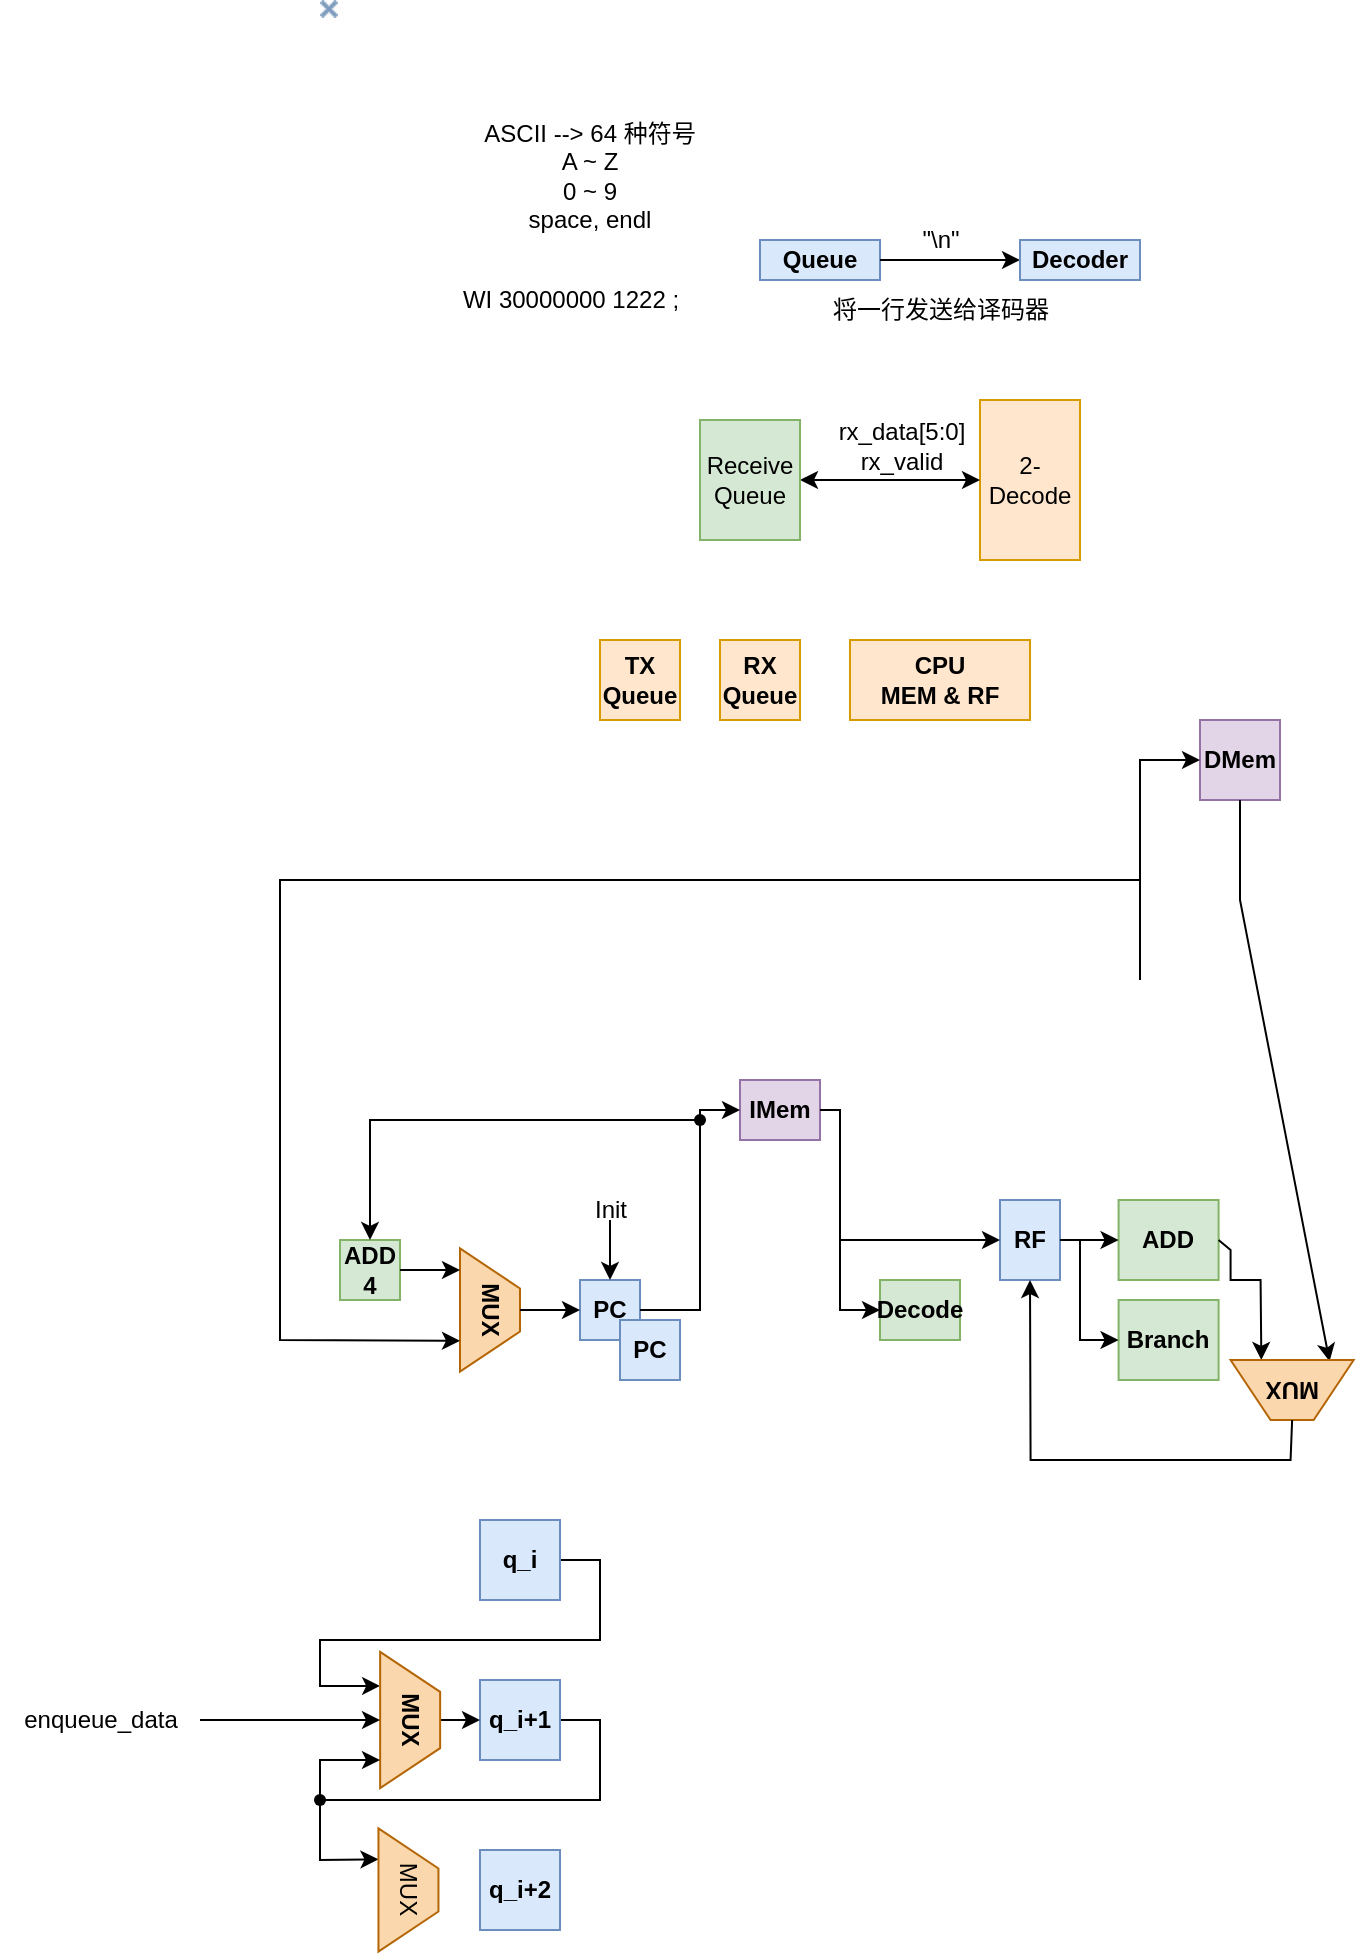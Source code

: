<mxfile>
    <diagram id="txsPoS4Ay9zSqUKMiFD1" name="第 1 页">
        <mxGraphModel dx="1241" dy="267" grid="1" gridSize="10" guides="1" tooltips="1" connect="1" arrows="1" fold="1" page="1" pageScale="1" pageWidth="827" pageHeight="1169" background="#FFFFFF" math="0" shadow="0">
            <root>
                <mxCell id="0"/>
                <mxCell id="1" parent="0"/>
                <mxCell id="2" value="" style="shape=image;verticalLabelPosition=bottom;labelBackgroundColor=default;verticalAlign=top;aspect=fixed;imageAspect=0;image=data:image/png,iVBORw0KGgoAAAANSUhEUgAAAAkAAAAJAQMAAADaX5RTAAAABlBMVEV7mr3///+wksspAAAAAnRSTlP/AOW3MEoAAAAdSURBVAgdY9jXwCDDwNDRwHCwgeExmASygSL7GgB12QiqNHZZIwAAAABJRU5ErkJggg==;" parent="1" vertex="1">
                    <mxGeometry width="9" height="9" as="geometry"/>
                </mxCell>
                <mxCell id="3" value="&lt;font color=&quot;#000000&quot;&gt;RX&lt;br&gt;Queue&lt;br&gt;&lt;/font&gt;" style="rounded=0;whiteSpace=wrap;html=1;fillColor=#ffe6cc;strokeColor=#d79b00;fontStyle=1" parent="1" vertex="1">
                    <mxGeometry x="200" y="320" width="40" height="40" as="geometry"/>
                </mxCell>
                <mxCell id="4" value="&lt;font color=&quot;#000000&quot;&gt;2-Decode&lt;/font&gt;" style="rounded=0;whiteSpace=wrap;html=1;fillColor=#ffe6cc;strokeColor=#d79b00;" parent="1" vertex="1">
                    <mxGeometry x="330" y="200" width="50" height="80" as="geometry"/>
                </mxCell>
                <mxCell id="5" value="" style="endArrow=classic;startArrow=classic;html=1;fontColor=#000000;entryX=0;entryY=0.5;entryDx=0;entryDy=0;strokeColor=#000000;" parent="1" target="4" edge="1">
                    <mxGeometry width="50" height="50" relative="1" as="geometry">
                        <mxPoint x="240" y="240" as="sourcePoint"/>
                        <mxPoint x="340" y="220" as="targetPoint"/>
                    </mxGeometry>
                </mxCell>
                <mxCell id="6" value="rx_data[5:0]&lt;br&gt;rx_valid" style="text;html=1;strokeColor=none;fillColor=none;align=center;verticalAlign=middle;whiteSpace=wrap;rounded=0;fontColor=#000000;" parent="1" vertex="1">
                    <mxGeometry x="261" y="208" width="60" height="30" as="geometry"/>
                </mxCell>
                <mxCell id="24" value="Queue" style="rounded=0;whiteSpace=wrap;html=1;fillColor=#dae8fc;strokeColor=#6c8ebf;fontStyle=1;fontColor=#000000;" parent="1" vertex="1">
                    <mxGeometry x="220" y="120" width="60" height="20" as="geometry"/>
                </mxCell>
                <mxCell id="26" value="" style="endArrow=classic;html=1;fontColor=#000000;strokeColor=#000000;exitX=1;exitY=0.5;exitDx=0;exitDy=0;" parent="1" source="24" edge="1">
                    <mxGeometry width="50" height="50" relative="1" as="geometry">
                        <mxPoint x="300" y="160" as="sourcePoint"/>
                        <mxPoint x="350" y="130" as="targetPoint"/>
                    </mxGeometry>
                </mxCell>
                <mxCell id="27" value="&quot;\n&quot;" style="text;html=1;align=center;verticalAlign=middle;resizable=0;points=[];autosize=1;strokeColor=none;fillColor=none;fontColor=#000000;" parent="1" vertex="1">
                    <mxGeometry x="290" y="105" width="40" height="30" as="geometry"/>
                </mxCell>
                <mxCell id="28" value="将一行发送给译码器" style="text;html=1;align=center;verticalAlign=middle;resizable=0;points=[];autosize=1;strokeColor=none;fillColor=none;fontColor=#000000;" parent="1" vertex="1">
                    <mxGeometry x="245" y="140" width="130" height="30" as="geometry"/>
                </mxCell>
                <mxCell id="29" value="Decoder" style="rounded=0;whiteSpace=wrap;html=1;fillColor=#dae8fc;strokeColor=#6c8ebf;fontStyle=1;fontColor=#000000;" parent="1" vertex="1">
                    <mxGeometry x="350" y="120" width="60" height="20" as="geometry"/>
                </mxCell>
                <mxCell id="30" value="ASCII --&amp;gt; 64 种符号&lt;br&gt;A ~ Z&lt;br&gt;0 ~ 9&lt;br&gt;space, endl&lt;br&gt;" style="text;html=1;strokeColor=none;fillColor=none;align=center;verticalAlign=middle;whiteSpace=wrap;rounded=0;fontColor=#000000;" parent="1" vertex="1">
                    <mxGeometry x="80" y="75" width="110" height="25" as="geometry"/>
                </mxCell>
                <mxCell id="31" value="&lt;font color=&quot;#000000&quot;&gt;Decode&lt;/font&gt;" style="rounded=0;whiteSpace=wrap;html=1;fillColor=#d5e8d4;strokeColor=#82b366;fontStyle=1" parent="1" vertex="1">
                    <mxGeometry x="280" y="640" width="40" height="30" as="geometry"/>
                </mxCell>
                <mxCell id="32" value="WI 30000000 1222 ;" style="text;html=1;align=center;verticalAlign=middle;resizable=0;points=[];autosize=1;strokeColor=none;fillColor=none;fontColor=#000000;" parent="1" vertex="1">
                    <mxGeometry x="60" y="135" width="130" height="30" as="geometry"/>
                </mxCell>
                <mxCell id="33" value="&lt;font color=&quot;#000000&quot;&gt;Receive&lt;br&gt;Queue&lt;br&gt;&lt;/font&gt;" style="rounded=0;whiteSpace=wrap;html=1;fillColor=#d5e8d4;strokeColor=#82b366;" parent="1" vertex="1">
                    <mxGeometry x="190" y="210" width="50" height="60" as="geometry"/>
                </mxCell>
                <mxCell id="38" value="&lt;font color=&quot;#000000&quot;&gt;IMem&lt;br&gt;&lt;/font&gt;" style="rounded=0;whiteSpace=wrap;html=1;fillColor=#e1d5e7;strokeColor=#9673a6;fontStyle=1" parent="1" vertex="1">
                    <mxGeometry x="210" y="540" width="40" height="30" as="geometry"/>
                </mxCell>
                <mxCell id="39" value="" style="endArrow=classic;html=1;strokeColor=#000000;fontColor=#000000;exitX=1;exitY=0.5;exitDx=0;exitDy=0;rounded=0;entryX=0;entryY=0.5;entryDx=0;entryDy=0;" parent="1" source="38" target="31" edge="1">
                    <mxGeometry width="50" height="50" relative="1" as="geometry">
                        <mxPoint x="265" y="410" as="sourcePoint"/>
                        <mxPoint x="315" y="360" as="targetPoint"/>
                        <Array as="points">
                            <mxPoint x="260" y="555"/>
                            <mxPoint x="260" y="655"/>
                        </Array>
                    </mxGeometry>
                </mxCell>
                <mxCell id="40" value="&lt;font color=&quot;#000000&quot;&gt;RF&lt;/font&gt;" style="rounded=0;whiteSpace=wrap;html=1;fillColor=#dae8fc;strokeColor=#6c8ebf;fontStyle=1" parent="1" vertex="1">
                    <mxGeometry x="340" y="600" width="30" height="40" as="geometry"/>
                </mxCell>
                <mxCell id="42" value="&lt;font color=&quot;#000000&quot;&gt;ADD&lt;/font&gt;" style="rounded=0;whiteSpace=wrap;html=1;fillColor=#d5e8d4;strokeColor=#82b366;fontStyle=1" parent="1" vertex="1">
                    <mxGeometry x="399.29" y="600" width="50" height="40" as="geometry"/>
                </mxCell>
                <mxCell id="43" value="&lt;font color=&quot;#000000&quot;&gt;DMem&lt;br&gt;&lt;/font&gt;" style="rounded=0;whiteSpace=wrap;html=1;fillColor=#e1d5e7;strokeColor=#9673a6;fontStyle=1" parent="1" vertex="1">
                    <mxGeometry x="440" y="360" width="40" height="40" as="geometry"/>
                </mxCell>
                <mxCell id="44" value="&lt;font color=&quot;#000000&quot;&gt;CPU&lt;br&gt;MEM &amp;amp; RF&lt;br&gt;&lt;/font&gt;" style="rounded=0;whiteSpace=wrap;html=1;fillColor=#ffe6cc;strokeColor=#d79b00;fontStyle=1" parent="1" vertex="1">
                    <mxGeometry x="265" y="320" width="90" height="40" as="geometry"/>
                </mxCell>
                <mxCell id="45" value="&lt;font color=&quot;#000000&quot;&gt;TX&lt;br&gt;Queue&lt;br&gt;&lt;/font&gt;" style="rounded=0;whiteSpace=wrap;html=1;fillColor=#ffe6cc;strokeColor=#d79b00;fontStyle=1" parent="1" vertex="1">
                    <mxGeometry x="140" y="320" width="40" height="40" as="geometry"/>
                </mxCell>
                <mxCell id="46" value="" style="endArrow=classic;html=1;strokeColor=#000000;fontColor=#000000;exitX=1;exitY=0.5;exitDx=0;exitDy=0;rounded=0;entryX=0.75;entryY=1;entryDx=0;entryDy=0;" parent="1" source="42" target="74" edge="1">
                    <mxGeometry width="50" height="50" relative="1" as="geometry">
                        <mxPoint x="450.29" y="600" as="sourcePoint"/>
                        <mxPoint x="455.29" y="670" as="targetPoint"/>
                        <Array as="points">
                            <mxPoint x="455.29" y="625"/>
                            <mxPoint x="455.29" y="640"/>
                            <mxPoint x="470.29" y="640"/>
                        </Array>
                    </mxGeometry>
                </mxCell>
                <mxCell id="51" value="&lt;font color=&quot;#000000&quot;&gt;PC&lt;/font&gt;" style="rounded=0;whiteSpace=wrap;html=1;fillColor=#dae8fc;strokeColor=#6c8ebf;fontStyle=1" parent="1" vertex="1">
                    <mxGeometry x="130" y="640" width="30" height="30" as="geometry"/>
                </mxCell>
                <mxCell id="52" value="&lt;font color=&quot;#000000&quot;&gt;ADD&lt;br&gt;4&lt;br&gt;&lt;/font&gt;" style="rounded=0;whiteSpace=wrap;html=1;fillColor=#d5e8d4;strokeColor=#82b366;fontStyle=1" parent="1" vertex="1">
                    <mxGeometry x="10" y="620" width="30" height="30" as="geometry"/>
                </mxCell>
                <mxCell id="56" value="&lt;font color=&quot;#000000&quot;&gt;Branch&lt;/font&gt;" style="rounded=0;whiteSpace=wrap;html=1;fillColor=#d5e8d4;strokeColor=#82b366;fontStyle=1" parent="1" vertex="1">
                    <mxGeometry x="399.29" y="650" width="50" height="40" as="geometry"/>
                </mxCell>
                <mxCell id="57" value="MUX" style="shape=trapezoid;perimeter=trapezoidPerimeter;whiteSpace=wrap;html=1;fixedSize=1;fillColor=#fad7ac;strokeColor=#b46504;fontColor=#000000;fontStyle=1;rotation=90;" parent="1" vertex="1">
                    <mxGeometry x="54.22" y="640" width="61.55" height="30" as="geometry"/>
                </mxCell>
                <mxCell id="60" value="" style="endArrow=classic;html=1;strokeColor=#000000;fontColor=#000000;exitX=1;exitY=0.5;exitDx=0;exitDy=0;" parent="1" source="52" edge="1">
                    <mxGeometry width="50" height="50" relative="1" as="geometry">
                        <mxPoint x="40" y="640" as="sourcePoint"/>
                        <mxPoint x="70" y="635" as="targetPoint"/>
                    </mxGeometry>
                </mxCell>
                <mxCell id="63" value="" style="endArrow=classic;html=1;strokeColor=#000000;fontColor=#000000;exitX=1;exitY=0.5;exitDx=0;exitDy=0;" parent="1" edge="1">
                    <mxGeometry width="50" height="50" relative="1" as="geometry">
                        <mxPoint x="100" y="655" as="sourcePoint"/>
                        <mxPoint x="130" y="655" as="targetPoint"/>
                    </mxGeometry>
                </mxCell>
                <mxCell id="66" value="" style="endArrow=classic;html=1;strokeColor=#000000;fontColor=#000000;entryX=0;entryY=0.5;entryDx=0;entryDy=0;rounded=0;exitDx=0;exitDy=0;startArrow=none;" parent="1" source="79" target="38" edge="1">
                    <mxGeometry width="50" height="50" relative="1" as="geometry">
                        <mxPoint x="220" y="520" as="sourcePoint"/>
                        <mxPoint x="240" y="540" as="targetPoint"/>
                        <Array as="points">
                            <mxPoint x="190" y="555"/>
                        </Array>
                    </mxGeometry>
                </mxCell>
                <mxCell id="67" value="" style="endArrow=classic;html=1;strokeColor=#000000;fontColor=#000000;rounded=0;entryX=0;entryY=0.5;entryDx=0;entryDy=0;" parent="1" target="40" edge="1">
                    <mxGeometry width="50" height="50" relative="1" as="geometry">
                        <mxPoint x="260" y="620" as="sourcePoint"/>
                        <mxPoint x="270" y="510" as="targetPoint"/>
                    </mxGeometry>
                </mxCell>
                <mxCell id="68" value="" style="endArrow=classic;html=1;strokeColor=#000000;fontColor=#000000;exitX=1;exitY=0.5;exitDx=0;exitDy=0;rounded=0;entryX=0;entryY=0.5;entryDx=0;entryDy=0;" parent="1" source="40" target="42" edge="1">
                    <mxGeometry width="50" height="50" relative="1" as="geometry">
                        <mxPoint x="400" y="555" as="sourcePoint"/>
                        <mxPoint x="390" y="620" as="targetPoint"/>
                    </mxGeometry>
                </mxCell>
                <mxCell id="69" value="" style="endArrow=classic;html=1;strokeColor=#000000;fontColor=#000000;rounded=0;entryX=0;entryY=0.5;entryDx=0;entryDy=0;" parent="1" target="56" edge="1">
                    <mxGeometry width="50" height="50" relative="1" as="geometry">
                        <mxPoint x="380" y="620" as="sourcePoint"/>
                        <mxPoint x="385.29" y="660" as="targetPoint"/>
                        <Array as="points">
                            <mxPoint x="380" y="670"/>
                        </Array>
                    </mxGeometry>
                </mxCell>
                <mxCell id="70" value="" style="endArrow=classic;html=1;strokeColor=#000000;fontColor=#000000;rounded=0;entryX=0.75;entryY=1;entryDx=0;entryDy=0;" parent="1" target="57" edge="1">
                    <mxGeometry width="50" height="50" relative="1" as="geometry">
                        <mxPoint x="410" y="490" as="sourcePoint"/>
                        <mxPoint x="440" y="500" as="targetPoint"/>
                        <Array as="points">
                            <mxPoint x="410" y="440"/>
                            <mxPoint x="-20" y="440"/>
                            <mxPoint x="-20" y="535"/>
                            <mxPoint x="-20" y="670"/>
                        </Array>
                    </mxGeometry>
                </mxCell>
                <mxCell id="72" value="" style="endArrow=classic;html=1;strokeColor=#000000;fontColor=#000000;rounded=0;entryX=0;entryY=0.5;entryDx=0;entryDy=0;" parent="1" target="43" edge="1">
                    <mxGeometry width="50" height="50" relative="1" as="geometry">
                        <mxPoint x="410" y="440" as="sourcePoint"/>
                        <mxPoint x="435" y="484.76" as="targetPoint"/>
                        <Array as="points">
                            <mxPoint x="410" y="380"/>
                        </Array>
                    </mxGeometry>
                </mxCell>
                <mxCell id="73" value="" style="endArrow=classic;html=1;strokeColor=#000000;fontColor=#000000;rounded=0;exitX=0.5;exitY=1;exitDx=0;exitDy=0;entryX=0.196;entryY=0.976;entryDx=0;entryDy=0;entryPerimeter=0;" parent="1" source="43" target="74" edge="1">
                    <mxGeometry width="50" height="50" relative="1" as="geometry">
                        <mxPoint x="420" y="450" as="sourcePoint"/>
                        <mxPoint x="460" y="480" as="targetPoint"/>
                        <Array as="points">
                            <mxPoint x="460" y="450"/>
                        </Array>
                    </mxGeometry>
                </mxCell>
                <mxCell id="74" value="MUX" style="shape=trapezoid;perimeter=trapezoidPerimeter;whiteSpace=wrap;html=1;fixedSize=1;fillColor=#fad7ac;strokeColor=#b46504;fontColor=#000000;fontStyle=1;rotation=-180;" parent="1" vertex="1">
                    <mxGeometry x="455.29" y="680" width="61.55" height="30" as="geometry"/>
                </mxCell>
                <mxCell id="75" value="" style="endArrow=classic;html=1;strokeColor=#000000;fontColor=#000000;exitX=0.5;exitY=0;exitDx=0;exitDy=0;rounded=0;" parent="1" source="74" edge="1">
                    <mxGeometry width="50" height="50" relative="1" as="geometry">
                        <mxPoint x="355" y="680" as="sourcePoint"/>
                        <mxPoint x="355" y="640" as="targetPoint"/>
                        <Array as="points">
                            <mxPoint x="485.29" y="730"/>
                            <mxPoint x="355.29" y="730"/>
                        </Array>
                    </mxGeometry>
                </mxCell>
                <mxCell id="76" value="" style="endArrow=classic;html=1;strokeColor=#000000;entryX=0.5;entryY=0;entryDx=0;entryDy=0;" parent="1" target="51" edge="1">
                    <mxGeometry width="50" height="50" relative="1" as="geometry">
                        <mxPoint x="145" y="610" as="sourcePoint"/>
                        <mxPoint x="140" y="620" as="targetPoint"/>
                    </mxGeometry>
                </mxCell>
                <mxCell id="77" value="&lt;font color=&quot;#000000&quot;&gt;Init&lt;/font&gt;" style="text;html=1;align=center;verticalAlign=middle;resizable=0;points=[];autosize=1;strokeColor=none;fillColor=none;" parent="1" vertex="1">
                    <mxGeometry x="125" y="590" width="40" height="30" as="geometry"/>
                </mxCell>
                <mxCell id="78" value="" style="endArrow=classic;html=1;strokeColor=#000000;fontColor=#000000;rounded=0;entryX=0.5;entryY=0;entryDx=0;entryDy=0;" parent="1" target="52" edge="1">
                    <mxGeometry width="50" height="50" relative="1" as="geometry">
                        <mxPoint x="190" y="560" as="sourcePoint"/>
                        <mxPoint x="360" y="535.0" as="targetPoint"/>
                        <Array as="points">
                            <mxPoint x="25" y="560"/>
                        </Array>
                    </mxGeometry>
                </mxCell>
                <mxCell id="80" value="" style="endArrow=none;html=1;strokeColor=#000000;fontColor=#000000;entryDx=0;entryDy=0;rounded=0;exitX=1;exitY=0.5;exitDx=0;exitDy=0;" parent="1" source="51" target="79" edge="1">
                    <mxGeometry width="50" height="50" relative="1" as="geometry">
                        <mxPoint x="160" y="655.0" as="sourcePoint"/>
                        <mxPoint x="210" y="555.0" as="targetPoint"/>
                        <Array as="points">
                            <mxPoint x="190" y="655"/>
                        </Array>
                    </mxGeometry>
                </mxCell>
                <mxCell id="79" value="" style="shape=waypoint;sketch=0;size=6;pointerEvents=1;points=[];fillColor=none;resizable=0;rotatable=0;perimeter=centerPerimeter;snapToPoint=1;fontColor=#000000;strokeColor=#000000;" parent="1" vertex="1">
                    <mxGeometry x="180" y="550" width="20" height="20" as="geometry"/>
                </mxCell>
                <mxCell id="88" style="edgeStyle=none;html=1;exitX=1;exitY=0.5;exitDx=0;exitDy=0;entryX=0.25;entryY=1;entryDx=0;entryDy=0;rounded=0;" edge="1" parent="1" source="81" target="84">
                    <mxGeometry relative="1" as="geometry">
                        <Array as="points">
                            <mxPoint x="140" y="780"/>
                            <mxPoint x="140" y="820"/>
                            <mxPoint y="820"/>
                            <mxPoint y="843"/>
                        </Array>
                    </mxGeometry>
                </mxCell>
                <mxCell id="81" value="&lt;font color=&quot;#000000&quot;&gt;q_i&lt;/font&gt;" style="rounded=0;whiteSpace=wrap;html=1;fillColor=#dae8fc;strokeColor=#6c8ebf;fontStyle=1" parent="1" vertex="1">
                    <mxGeometry x="80" y="760" width="40" height="40" as="geometry"/>
                </mxCell>
                <mxCell id="82" value="&lt;font color=&quot;#000000&quot;&gt;PC&lt;/font&gt;" style="rounded=0;whiteSpace=wrap;html=1;fillColor=#dae8fc;strokeColor=#6c8ebf;fontStyle=1" parent="1" vertex="1">
                    <mxGeometry x="150" y="660" width="30" height="30" as="geometry"/>
                </mxCell>
                <mxCell id="93" style="edgeStyle=none;rounded=0;html=1;exitX=1;exitY=0.5;exitDx=0;exitDy=0;entryX=0.25;entryY=1;entryDx=0;entryDy=0;" edge="1" parent="1" source="83" target="91">
                    <mxGeometry relative="1" as="geometry">
                        <Array as="points">
                            <mxPoint x="140" y="860"/>
                            <mxPoint x="140" y="900"/>
                            <mxPoint y="900"/>
                            <mxPoint y="930"/>
                        </Array>
                    </mxGeometry>
                </mxCell>
                <mxCell id="83" value="&lt;font color=&quot;#000000&quot;&gt;q_i+1&lt;/font&gt;" style="rounded=0;whiteSpace=wrap;html=1;fillColor=#dae8fc;strokeColor=#6c8ebf;fontStyle=1" parent="1" vertex="1">
                    <mxGeometry x="80" y="840" width="40" height="40" as="geometry"/>
                </mxCell>
                <mxCell id="85" style="edgeStyle=none;html=1;exitX=0.5;exitY=0;exitDx=0;exitDy=0;entryX=0;entryY=0.5;entryDx=0;entryDy=0;" parent="1" source="84" target="83" edge="1">
                    <mxGeometry relative="1" as="geometry"/>
                </mxCell>
                <mxCell id="84" value="MUX" style="shape=trapezoid;perimeter=trapezoidPerimeter;whiteSpace=wrap;html=1;fixedSize=1;fillColor=#fad7ac;strokeColor=#b46504;fontColor=#000000;fontStyle=1;rotation=90;" parent="1" vertex="1">
                    <mxGeometry x="11.0" y="845" width="68.14" height="30" as="geometry"/>
                </mxCell>
                <mxCell id="90" value="enqueue_data" style="text;html=1;align=center;verticalAlign=middle;resizable=0;points=[];autosize=1;strokeColor=none;fillColor=none;" vertex="1" parent="1">
                    <mxGeometry x="-160" y="845" width="100" height="30" as="geometry"/>
                </mxCell>
                <mxCell id="91" value="MUX" style="shape=trapezoid;perimeter=trapezoidPerimeter;whiteSpace=wrap;html=1;fixedSize=1;fillColor=#fad7ac;strokeColor=#b46504;fontColor=#000000;fontStyle=0;rotation=90;" vertex="1" parent="1">
                    <mxGeometry x="13.45" y="930" width="61.55" height="30" as="geometry"/>
                </mxCell>
                <mxCell id="92" value="&lt;font color=&quot;#000000&quot;&gt;q_i+2&lt;/font&gt;" style="rounded=0;whiteSpace=wrap;html=1;fillColor=#dae8fc;strokeColor=#6c8ebf;fontStyle=1" vertex="1" parent="1">
                    <mxGeometry x="80" y="925" width="40" height="40" as="geometry"/>
                </mxCell>
                <mxCell id="95" value="" style="endArrow=classic;html=1;rounded=0;" edge="1" parent="1">
                    <mxGeometry width="50" height="50" relative="1" as="geometry">
                        <mxPoint y="900" as="sourcePoint"/>
                        <mxPoint x="30" y="880" as="targetPoint"/>
                        <Array as="points">
                            <mxPoint y="880"/>
                        </Array>
                    </mxGeometry>
                </mxCell>
                <mxCell id="96" value="" style="endArrow=classic;html=1;rounded=0;" edge="1" parent="1">
                    <mxGeometry width="50" height="50" relative="1" as="geometry">
                        <mxPoint x="-60" y="860" as="sourcePoint"/>
                        <mxPoint x="30" y="860" as="targetPoint"/>
                    </mxGeometry>
                </mxCell>
                <mxCell id="97" value="" style="shape=waypoint;sketch=0;size=6;pointerEvents=1;points=[];fillColor=none;resizable=0;rotatable=0;perimeter=centerPerimeter;snapToPoint=1;" vertex="1" parent="1">
                    <mxGeometry x="-10" y="890" width="20" height="20" as="geometry"/>
                </mxCell>
            </root>
        </mxGraphModel>
    </diagram>
</mxfile>